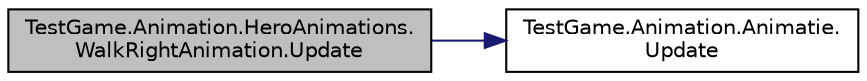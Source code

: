digraph "TestGame.Animation.HeroAnimations.WalkRightAnimation.Update"
{
 // LATEX_PDF_SIZE
  edge [fontname="Helvetica",fontsize="10",labelfontname="Helvetica",labelfontsize="10"];
  node [fontname="Helvetica",fontsize="10",shape=record];
  rankdir="LR";
  Node1 [label="TestGame.Animation.HeroAnimations.\lWalkRightAnimation.Update",height=0.2,width=0.4,color="black", fillcolor="grey75", style="filled", fontcolor="black",tooltip=" "];
  Node1 -> Node2 [color="midnightblue",fontsize="10",style="solid",fontname="Helvetica"];
  Node2 [label="TestGame.Animation.Animatie.\lUpdate",height=0.2,width=0.4,color="black", fillcolor="white", style="filled",URL="$df/d72/class_test_game_1_1_animation_1_1_animatie.html#a9da9aa7a2c08f6ba0b8a6619fe74e65e",tooltip=" "];
}
